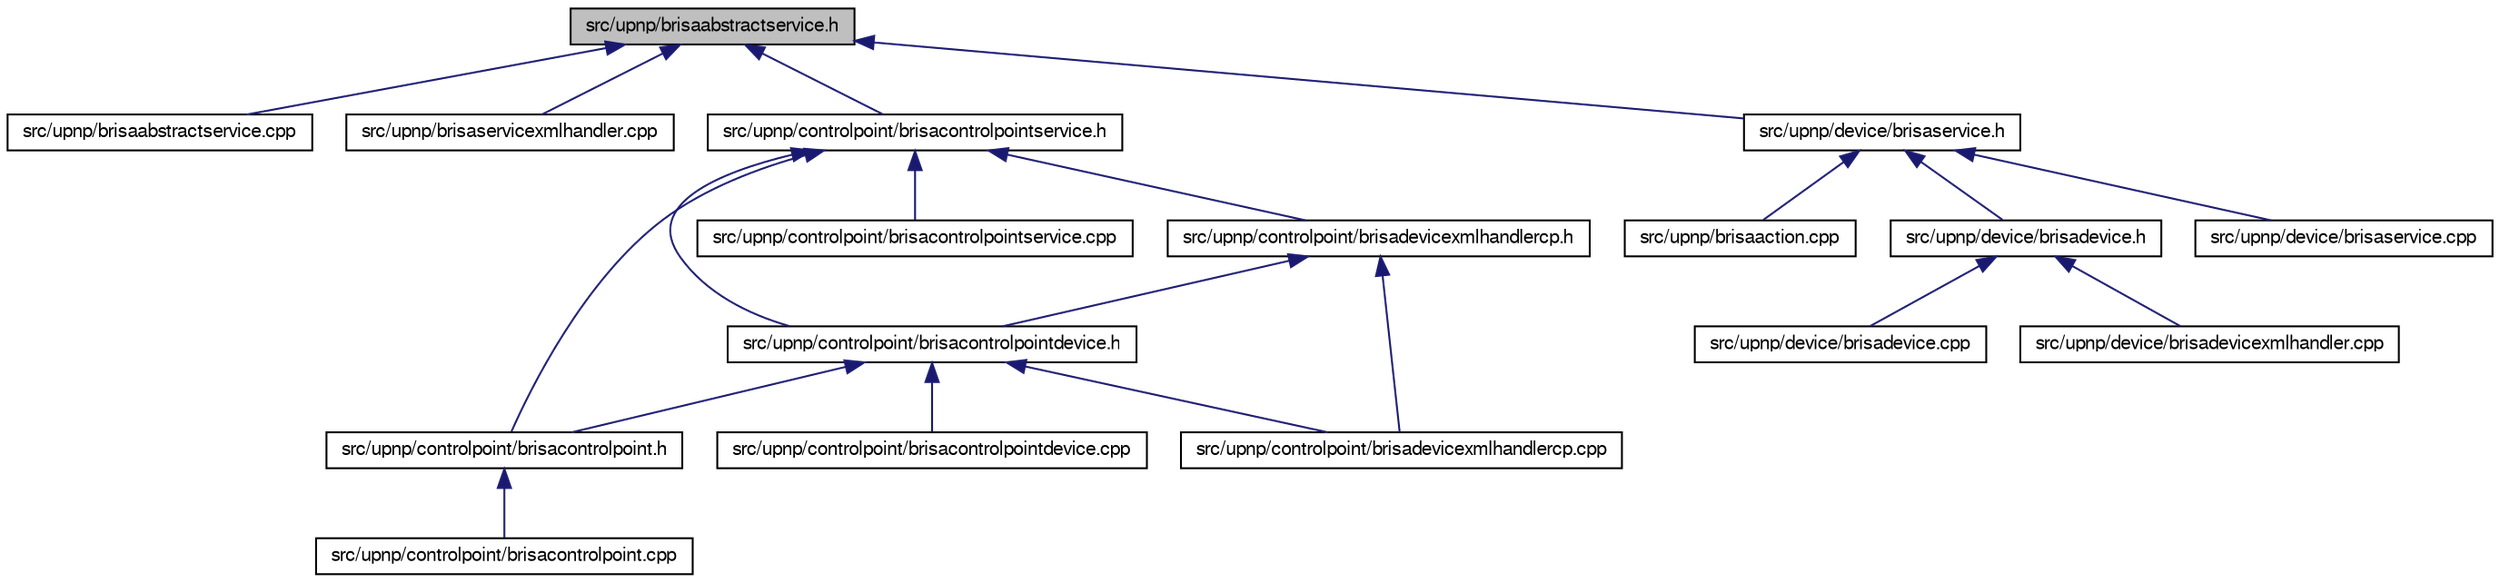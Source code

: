 digraph G
{
  bgcolor="transparent";
  edge [fontname="FreeSans",fontsize="10",labelfontname="FreeSans",labelfontsize="10"];
  node [fontname="FreeSans",fontsize="10",shape=record];
  Node1 [label="src/upnp/brisaabstractservice.h",height=0.2,width=0.4,color="black", fillcolor="grey75", style="filled" fontcolor="black"];
  Node1 -> Node2 [dir=back,color="midnightblue",fontsize="10",style="solid"];
  Node2 [label="src/upnp/brisaabstractservice.cpp",height=0.2,width=0.4,color="black",URL="$brisaabstractservice_8cpp.html"];
  Node1 -> Node3 [dir=back,color="midnightblue",fontsize="10",style="solid"];
  Node3 [label="src/upnp/brisaservicexmlhandler.cpp",height=0.2,width=0.4,color="black",URL="$brisaservicexmlhandler_8cpp.html"];
  Node1 -> Node4 [dir=back,color="midnightblue",fontsize="10",style="solid"];
  Node4 [label="src/upnp/controlpoint/brisacontrolpointservice.h",height=0.2,width=0.4,color="black",URL="$brisacontrolpointservice_8h.html"];
  Node4 -> Node5 [dir=back,color="midnightblue",fontsize="10",style="solid"];
  Node5 [label="src/upnp/controlpoint/brisacontrolpoint.h",height=0.2,width=0.4,color="black",URL="$brisacontrolpoint_8h.html"];
  Node5 -> Node6 [dir=back,color="midnightblue",fontsize="10",style="solid"];
  Node6 [label="src/upnp/controlpoint/brisacontrolpoint.cpp",height=0.2,width=0.4,color="black",URL="$brisacontrolpoint_8cpp.html"];
  Node4 -> Node7 [dir=back,color="midnightblue",fontsize="10",style="solid"];
  Node7 [label="src/upnp/controlpoint/brisacontrolpointdevice.h",height=0.2,width=0.4,color="black",URL="$brisacontrolpointdevice_8h.html"];
  Node7 -> Node5 [dir=back,color="midnightblue",fontsize="10",style="solid"];
  Node7 -> Node8 [dir=back,color="midnightblue",fontsize="10",style="solid"];
  Node8 [label="src/upnp/controlpoint/brisacontrolpointdevice.cpp",height=0.2,width=0.4,color="black",URL="$brisacontrolpointdevice_8cpp.html"];
  Node7 -> Node9 [dir=back,color="midnightblue",fontsize="10",style="solid"];
  Node9 [label="src/upnp/controlpoint/brisadevicexmlhandlercp.cpp",height=0.2,width=0.4,color="black",URL="$brisadevicexmlhandlercp_8cpp.html"];
  Node4 -> Node10 [dir=back,color="midnightblue",fontsize="10",style="solid"];
  Node10 [label="src/upnp/controlpoint/brisacontrolpointservice.cpp",height=0.2,width=0.4,color="black",URL="$brisacontrolpointservice_8cpp.html"];
  Node4 -> Node11 [dir=back,color="midnightblue",fontsize="10",style="solid"];
  Node11 [label="src/upnp/controlpoint/brisadevicexmlhandlercp.h",height=0.2,width=0.4,color="black",URL="$brisadevicexmlhandlercp_8h.html"];
  Node11 -> Node7 [dir=back,color="midnightblue",fontsize="10",style="solid"];
  Node11 -> Node9 [dir=back,color="midnightblue",fontsize="10",style="solid"];
  Node1 -> Node12 [dir=back,color="midnightblue",fontsize="10",style="solid"];
  Node12 [label="src/upnp/device/brisaservice.h",height=0.2,width=0.4,color="black",URL="$brisaservice_8h.html"];
  Node12 -> Node13 [dir=back,color="midnightblue",fontsize="10",style="solid"];
  Node13 [label="src/upnp/brisaaction.cpp",height=0.2,width=0.4,color="black",URL="$brisaaction_8cpp.html"];
  Node12 -> Node14 [dir=back,color="midnightblue",fontsize="10",style="solid"];
  Node14 [label="src/upnp/device/brisadevice.h",height=0.2,width=0.4,color="black",URL="$brisadevice_8h.html"];
  Node14 -> Node15 [dir=back,color="midnightblue",fontsize="10",style="solid"];
  Node15 [label="src/upnp/device/brisadevice.cpp",height=0.2,width=0.4,color="black",URL="$brisadevice_8cpp.html"];
  Node14 -> Node16 [dir=back,color="midnightblue",fontsize="10",style="solid"];
  Node16 [label="src/upnp/device/brisadevicexmlhandler.cpp",height=0.2,width=0.4,color="black",URL="$brisadevicexmlhandler_8cpp.html"];
  Node12 -> Node17 [dir=back,color="midnightblue",fontsize="10",style="solid"];
  Node17 [label="src/upnp/device/brisaservice.cpp",height=0.2,width=0.4,color="black",URL="$brisaservice_8cpp.html"];
}
